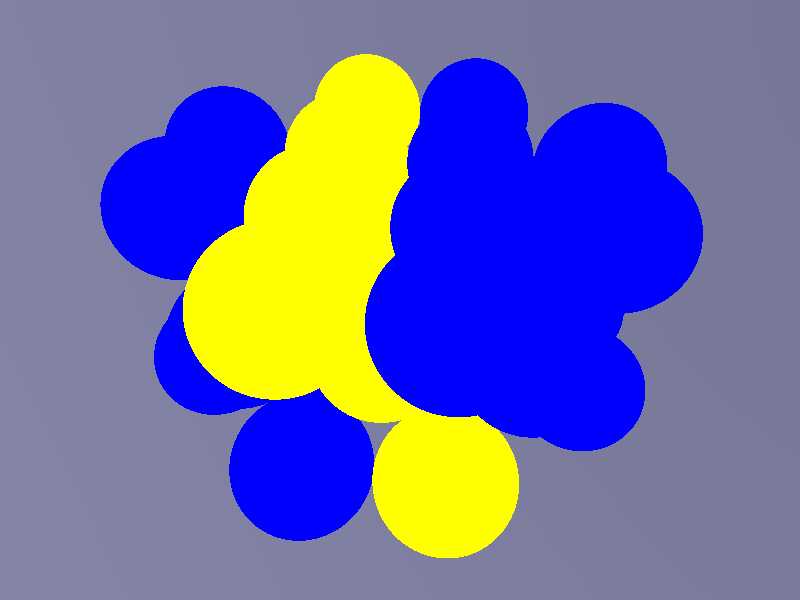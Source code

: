 #version 3.5;

#include "colors.inc"
#include "textures.inc"

global_settings {
  assumed_gamma 1.0
  max_trace_level 50
}

// ----------------------------------------


sky_sphere {
  pigment {
    gradient y
    color_map {
      [ (1-cos(radians(-30)))/2 color CornflowerBlue ]
      [ (1-cos(radians(160)))/2 color MidnightBlue ]
    }
    scale 2
    translate -1
  }
}



// first, the camera position
camera {
  //  orthographic
  location <-2.5,-2.5,5>
  sky <0,0,1>
  look_at <2,1,0.5>
}

// now, some light
light_source {
  <-20,-20,20>
  color rgb <1,1,1>
}

light_source {
  <0,0,20>
  color rgb <1,1,1>
}

// the spheres
#declare lightblue_sphere =
sphere {
  <0, 0, 0>, 0.70710678
  pigment {
    color rgbt<0,0,1,0.9>
  }
}

#declare blue_sphere =
sphere {
  <0, 0, 0>, 0.70710678
  pigment {
    color rgbt<0,0,1,0>
  }
}

#declare yellow_sphere =
  sphere {
    <0, 0, 0>, 0.70710678
    pigment {
      color rgbt<1,1,0,0>
    }
  }


object { yellow_sphere translate<0,0,0> }
object { lightblue_sphere translate<0,2,0> }
object { blue_sphere translate<1,-1,0> }
object { yellow_sphere translate<1,1,0> }
object { lightblue_sphere translate<1,3,0> }
object { blue_sphere translate<2,0,0> }
object { yellow_sphere translate<2,2,0> }
object { blue_sphere translate<3,-1,0> }
object { blue_sphere translate<3,1,0> }
object { yellow_sphere translate<3,3,0> }
object { blue_sphere translate<4,0,0> }
object { blue_sphere translate<4,2,0> }

object { lightblue_sphere translate<0,1,1> }
object { yellow_sphere translate<1,0,1> }
object { lightblue_sphere translate<1,2,1> }
object { blue_sphere translate<2,-1,1> }
object { yellow_sphere translate<2,1,1> }
object { lightblue_sphere translate<2,3,1> }
object { blue_sphere translate<3,0,1> }
object { yellow_sphere translate<3,2,1> }
object { blue_sphere translate<4,1,1> }

object { lightblue_sphere translate<0,0,2> }
object { lightblue_sphere translate<0,2,2> }
object { yellow_sphere translate<1,-1,2> }
object { lightblue_sphere translate<1,1,2> }
object { lightblue_sphere translate<1,3,2> }
object { yellow_sphere translate<2,0,2> }
object { lightblue_sphere translate<2,2,2> }
object { blue_sphere translate<3,-1,2> }
object { yellow_sphere translate<3,1,2> }
object { lightblue_sphere translate<3,3,2> }
object { blue_sphere translate<4,0,2> }
object { yellow_sphere translate<4,2,2> }
